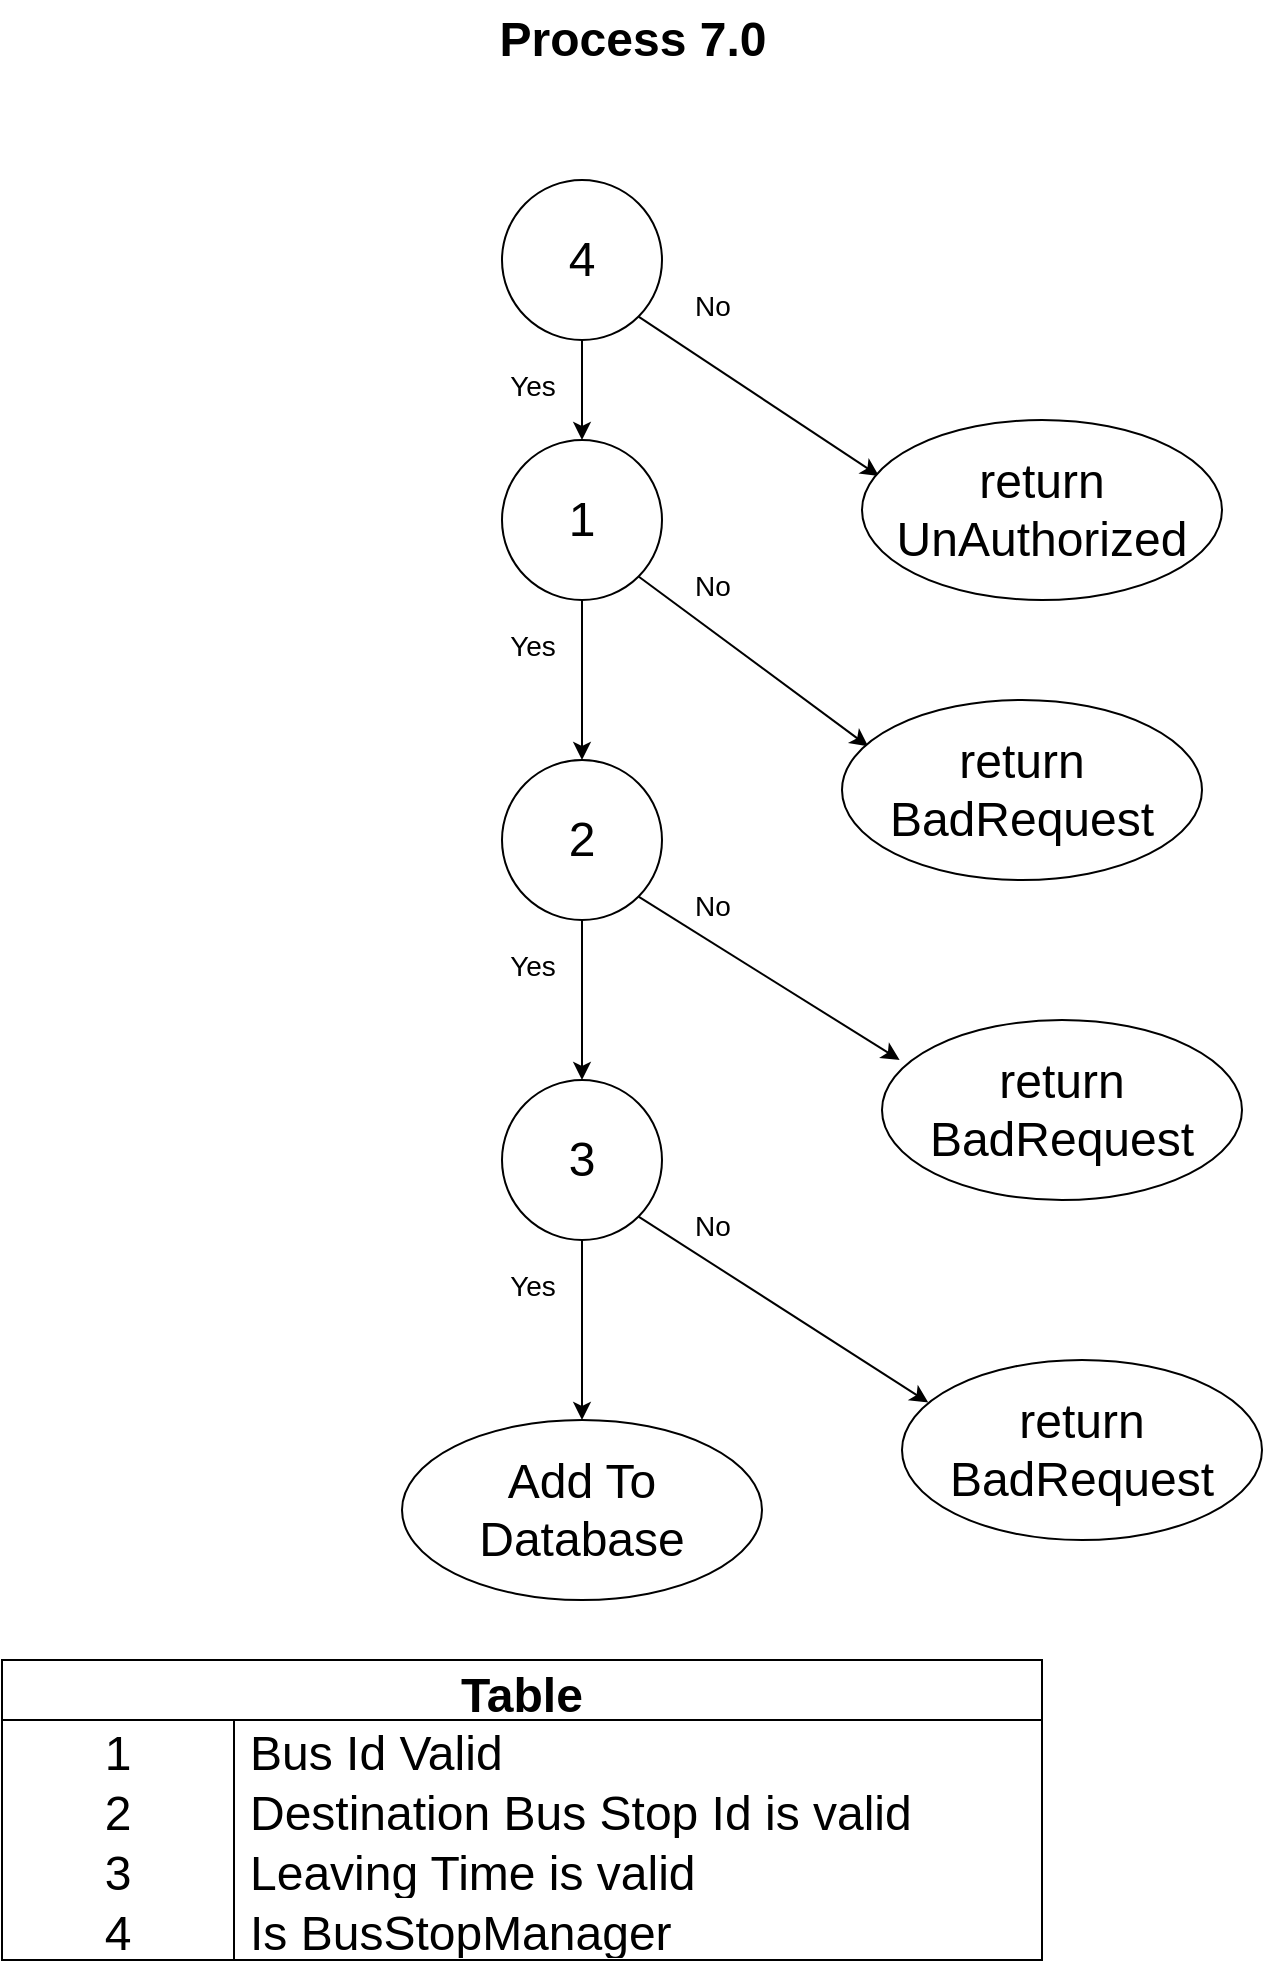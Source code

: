 <mxfile>
    <diagram id="MW2WOfsGiRNVc2PPfDMY" name="Page-1">
        <mxGraphModel dx="1420" dy="1142" grid="1" gridSize="10" guides="1" tooltips="1" connect="1" arrows="1" fold="1" page="1" pageScale="1" pageWidth="850" pageHeight="1100" math="0" shadow="0">
            <root>
                <mxCell id="0"/>
                <mxCell id="1" parent="0"/>
                <mxCell id="2" value="&lt;font style=&quot;font-size: 24px;&quot;&gt;&lt;b&gt;Process 7.0&lt;/b&gt;&lt;/font&gt;" style="text;html=1;align=center;verticalAlign=middle;resizable=0;points=[];autosize=1;strokeColor=none;fillColor=none;" vertex="1" parent="1">
                    <mxGeometry x="265" y="50" width="160" height="40" as="geometry"/>
                </mxCell>
                <mxCell id="21" style="edgeStyle=none;html=1;exitX=1;exitY=1;exitDx=0;exitDy=0;entryX=0.047;entryY=0.311;entryDx=0;entryDy=0;entryPerimeter=0;fontSize=24;" edge="1" parent="1" source="3" target="20">
                    <mxGeometry relative="1" as="geometry"/>
                </mxCell>
                <mxCell id="24" style="edgeStyle=none;html=1;exitX=0.5;exitY=1;exitDx=0;exitDy=0;entryX=0.5;entryY=0;entryDx=0;entryDy=0;fontSize=14;" edge="1" parent="1" source="3" target="23">
                    <mxGeometry relative="1" as="geometry"/>
                </mxCell>
                <mxCell id="3" value="4" style="ellipse;whiteSpace=wrap;html=1;fontSize=24;" vertex="1" parent="1">
                    <mxGeometry x="280" y="140" width="80" height="80" as="geometry"/>
                </mxCell>
                <mxCell id="4" value="Table" style="shape=table;startSize=30;container=1;collapsible=0;childLayout=tableLayout;fixedRows=1;rowLines=0;fontStyle=1;fontSize=24;" vertex="1" parent="1">
                    <mxGeometry x="30" y="880" width="520" height="150" as="geometry"/>
                </mxCell>
                <mxCell id="5" value="" style="shape=tableRow;horizontal=0;startSize=0;swimlaneHead=0;swimlaneBody=0;top=0;left=0;bottom=0;right=0;collapsible=0;dropTarget=0;fillColor=none;points=[[0,0.5],[1,0.5]];portConstraint=eastwest;fontSize=24;" vertex="1" parent="4">
                    <mxGeometry y="30" width="520" height="30" as="geometry"/>
                </mxCell>
                <mxCell id="6" value="1" style="shape=partialRectangle;html=1;whiteSpace=wrap;connectable=0;fillColor=none;top=0;left=0;bottom=0;right=0;overflow=hidden;pointerEvents=1;fontSize=24;" vertex="1" parent="5">
                    <mxGeometry width="116" height="30" as="geometry">
                        <mxRectangle width="116" height="30" as="alternateBounds"/>
                    </mxGeometry>
                </mxCell>
                <mxCell id="7" value="Bus Id Valid" style="shape=partialRectangle;html=1;whiteSpace=wrap;connectable=0;fillColor=none;top=0;left=0;bottom=0;right=0;align=left;spacingLeft=6;overflow=hidden;fontSize=24;" vertex="1" parent="5">
                    <mxGeometry x="116" width="404" height="30" as="geometry">
                        <mxRectangle width="404" height="30" as="alternateBounds"/>
                    </mxGeometry>
                </mxCell>
                <mxCell id="8" value="" style="shape=tableRow;horizontal=0;startSize=0;swimlaneHead=0;swimlaneBody=0;top=0;left=0;bottom=0;right=0;collapsible=0;dropTarget=0;fillColor=none;points=[[0,0.5],[1,0.5]];portConstraint=eastwest;fontSize=24;" vertex="1" parent="4">
                    <mxGeometry y="60" width="520" height="30" as="geometry"/>
                </mxCell>
                <mxCell id="9" value="2" style="shape=partialRectangle;html=1;whiteSpace=wrap;connectable=0;fillColor=none;top=0;left=0;bottom=0;right=0;overflow=hidden;fontSize=24;" vertex="1" parent="8">
                    <mxGeometry width="116" height="30" as="geometry">
                        <mxRectangle width="116" height="30" as="alternateBounds"/>
                    </mxGeometry>
                </mxCell>
                <mxCell id="10" value="Destination Bus Stop Id is valid&amp;nbsp;" style="shape=partialRectangle;html=1;whiteSpace=wrap;connectable=0;fillColor=none;top=0;left=0;bottom=0;right=0;align=left;spacingLeft=6;overflow=hidden;fontSize=24;" vertex="1" parent="8">
                    <mxGeometry x="116" width="404" height="30" as="geometry">
                        <mxRectangle width="404" height="30" as="alternateBounds"/>
                    </mxGeometry>
                </mxCell>
                <mxCell id="11" value="" style="shape=tableRow;horizontal=0;startSize=0;swimlaneHead=0;swimlaneBody=0;top=0;left=0;bottom=0;right=0;collapsible=0;dropTarget=0;fillColor=none;points=[[0,0.5],[1,0.5]];portConstraint=eastwest;fontSize=24;" vertex="1" parent="4">
                    <mxGeometry y="90" width="520" height="30" as="geometry"/>
                </mxCell>
                <mxCell id="12" value="3" style="shape=partialRectangle;html=1;whiteSpace=wrap;connectable=0;fillColor=none;top=0;left=0;bottom=0;right=0;overflow=hidden;fontSize=24;" vertex="1" parent="11">
                    <mxGeometry width="116" height="30" as="geometry">
                        <mxRectangle width="116" height="30" as="alternateBounds"/>
                    </mxGeometry>
                </mxCell>
                <mxCell id="13" value="Leaving Time is valid" style="shape=partialRectangle;html=1;whiteSpace=wrap;connectable=0;fillColor=none;top=0;left=0;bottom=0;right=0;align=left;spacingLeft=6;overflow=hidden;fontSize=24;" vertex="1" parent="11">
                    <mxGeometry x="116" width="404" height="30" as="geometry">
                        <mxRectangle width="404" height="30" as="alternateBounds"/>
                    </mxGeometry>
                </mxCell>
                <mxCell id="17" style="shape=tableRow;horizontal=0;startSize=0;swimlaneHead=0;swimlaneBody=0;top=0;left=0;bottom=0;right=0;collapsible=0;dropTarget=0;fillColor=none;points=[[0,0.5],[1,0.5]];portConstraint=eastwest;fontSize=24;" vertex="1" parent="4">
                    <mxGeometry y="120" width="520" height="30" as="geometry"/>
                </mxCell>
                <mxCell id="18" value="4" style="shape=partialRectangle;html=1;whiteSpace=wrap;connectable=0;fillColor=none;top=0;left=0;bottom=0;right=0;overflow=hidden;fontSize=24;" vertex="1" parent="17">
                    <mxGeometry width="116" height="30" as="geometry">
                        <mxRectangle width="116" height="30" as="alternateBounds"/>
                    </mxGeometry>
                </mxCell>
                <mxCell id="19" value="Is BusStopManager" style="shape=partialRectangle;html=1;whiteSpace=wrap;connectable=0;fillColor=none;top=0;left=0;bottom=0;right=0;align=left;spacingLeft=6;overflow=hidden;fontSize=24;" vertex="1" parent="17">
                    <mxGeometry x="116" width="404" height="30" as="geometry">
                        <mxRectangle width="404" height="30" as="alternateBounds"/>
                    </mxGeometry>
                </mxCell>
                <mxCell id="20" value="return UnAuthorized" style="ellipse;whiteSpace=wrap;html=1;fontSize=24;" vertex="1" parent="1">
                    <mxGeometry x="460" y="260" width="180" height="90" as="geometry"/>
                </mxCell>
                <mxCell id="22" value="&lt;font style=&quot;font-size: 14px;&quot;&gt;No&lt;/font&gt;" style="text;html=1;align=center;verticalAlign=middle;resizable=0;points=[];autosize=1;strokeColor=none;fillColor=none;fontSize=24;" vertex="1" parent="1">
                    <mxGeometry x="365" y="180" width="40" height="40" as="geometry"/>
                </mxCell>
                <mxCell id="27" style="edgeStyle=none;html=1;exitX=1;exitY=1;exitDx=0;exitDy=0;entryX=0.073;entryY=0.258;entryDx=0;entryDy=0;entryPerimeter=0;fontSize=14;" edge="1" parent="1" source="23" target="26">
                    <mxGeometry relative="1" as="geometry"/>
                </mxCell>
                <mxCell id="30" style="edgeStyle=none;html=1;exitX=0.5;exitY=1;exitDx=0;exitDy=0;entryX=0.5;entryY=0;entryDx=0;entryDy=0;fontSize=14;" edge="1" parent="1" source="23" target="29">
                    <mxGeometry relative="1" as="geometry"/>
                </mxCell>
                <mxCell id="23" value="1" style="ellipse;whiteSpace=wrap;html=1;fontSize=24;" vertex="1" parent="1">
                    <mxGeometry x="280" y="270" width="80" height="80" as="geometry"/>
                </mxCell>
                <mxCell id="25" value="&lt;font style=&quot;font-size: 14px;&quot;&gt;Yes&lt;/font&gt;" style="text;html=1;align=center;verticalAlign=middle;resizable=0;points=[];autosize=1;strokeColor=none;fillColor=none;fontSize=24;" vertex="1" parent="1">
                    <mxGeometry x="270" y="220" width="50" height="40" as="geometry"/>
                </mxCell>
                <mxCell id="26" value="return BadRequest" style="ellipse;whiteSpace=wrap;html=1;fontSize=24;" vertex="1" parent="1">
                    <mxGeometry x="450" y="400" width="180" height="90" as="geometry"/>
                </mxCell>
                <mxCell id="28" value="&lt;font style=&quot;font-size: 14px;&quot;&gt;No&lt;/font&gt;" style="text;html=1;align=center;verticalAlign=middle;resizable=0;points=[];autosize=1;strokeColor=none;fillColor=none;fontSize=24;" vertex="1" parent="1">
                    <mxGeometry x="365" y="320" width="40" height="40" as="geometry"/>
                </mxCell>
                <mxCell id="33" style="edgeStyle=none;html=1;exitX=1;exitY=1;exitDx=0;exitDy=0;entryX=0.049;entryY=0.222;entryDx=0;entryDy=0;entryPerimeter=0;fontSize=14;" edge="1" parent="1" source="29" target="32">
                    <mxGeometry relative="1" as="geometry"/>
                </mxCell>
                <mxCell id="36" style="edgeStyle=none;html=1;exitX=0.5;exitY=1;exitDx=0;exitDy=0;entryX=0.5;entryY=0;entryDx=0;entryDy=0;fontSize=14;" edge="1" parent="1" source="29" target="35">
                    <mxGeometry relative="1" as="geometry"/>
                </mxCell>
                <mxCell id="29" value="2" style="ellipse;whiteSpace=wrap;html=1;fontSize=24;" vertex="1" parent="1">
                    <mxGeometry x="280" y="430" width="80" height="80" as="geometry"/>
                </mxCell>
                <mxCell id="31" value="&lt;font style=&quot;font-size: 14px;&quot;&gt;Yes&lt;/font&gt;" style="text;html=1;align=center;verticalAlign=middle;resizable=0;points=[];autosize=1;strokeColor=none;fillColor=none;fontSize=24;" vertex="1" parent="1">
                    <mxGeometry x="270" y="350" width="50" height="40" as="geometry"/>
                </mxCell>
                <mxCell id="32" value="return BadRequest" style="ellipse;whiteSpace=wrap;html=1;fontSize=24;" vertex="1" parent="1">
                    <mxGeometry x="470" y="560" width="180" height="90" as="geometry"/>
                </mxCell>
                <mxCell id="34" value="&lt;font style=&quot;font-size: 14px;&quot;&gt;No&lt;/font&gt;" style="text;html=1;align=center;verticalAlign=middle;resizable=0;points=[];autosize=1;strokeColor=none;fillColor=none;fontSize=24;" vertex="1" parent="1">
                    <mxGeometry x="365" y="480" width="40" height="40" as="geometry"/>
                </mxCell>
                <mxCell id="38" style="edgeStyle=none;html=1;exitX=1;exitY=1;exitDx=0;exitDy=0;entryX=0.073;entryY=0.236;entryDx=0;entryDy=0;entryPerimeter=0;fontSize=14;" edge="1" parent="1" source="35" target="37">
                    <mxGeometry relative="1" as="geometry"/>
                </mxCell>
                <mxCell id="42" style="edgeStyle=none;html=1;exitX=0.5;exitY=1;exitDx=0;exitDy=0;entryX=0.5;entryY=0;entryDx=0;entryDy=0;fontSize=14;" edge="1" parent="1" source="35" target="41">
                    <mxGeometry relative="1" as="geometry"/>
                </mxCell>
                <mxCell id="35" value="3" style="ellipse;whiteSpace=wrap;html=1;fontSize=24;" vertex="1" parent="1">
                    <mxGeometry x="280" y="590" width="80" height="80" as="geometry"/>
                </mxCell>
                <mxCell id="37" value="return BadRequest" style="ellipse;whiteSpace=wrap;html=1;fontSize=24;" vertex="1" parent="1">
                    <mxGeometry x="480" y="730" width="180" height="90" as="geometry"/>
                </mxCell>
                <mxCell id="39" value="&lt;font style=&quot;font-size: 14px;&quot;&gt;No&lt;/font&gt;" style="text;html=1;align=center;verticalAlign=middle;resizable=0;points=[];autosize=1;strokeColor=none;fillColor=none;fontSize=24;" vertex="1" parent="1">
                    <mxGeometry x="365" y="640" width="40" height="40" as="geometry"/>
                </mxCell>
                <mxCell id="40" value="&lt;font style=&quot;font-size: 14px;&quot;&gt;Yes&lt;/font&gt;" style="text;html=1;align=center;verticalAlign=middle;resizable=0;points=[];autosize=1;strokeColor=none;fillColor=none;fontSize=24;" vertex="1" parent="1">
                    <mxGeometry x="270" y="510" width="50" height="40" as="geometry"/>
                </mxCell>
                <mxCell id="41" value="Add To Database" style="ellipse;whiteSpace=wrap;html=1;fontSize=24;" vertex="1" parent="1">
                    <mxGeometry x="230" y="760" width="180" height="90" as="geometry"/>
                </mxCell>
                <mxCell id="43" value="&lt;font style=&quot;font-size: 14px;&quot;&gt;Yes&lt;/font&gt;" style="text;html=1;align=center;verticalAlign=middle;resizable=0;points=[];autosize=1;strokeColor=none;fillColor=none;fontSize=24;" vertex="1" parent="1">
                    <mxGeometry x="270" y="670" width="50" height="40" as="geometry"/>
                </mxCell>
            </root>
        </mxGraphModel>
    </diagram>
</mxfile>